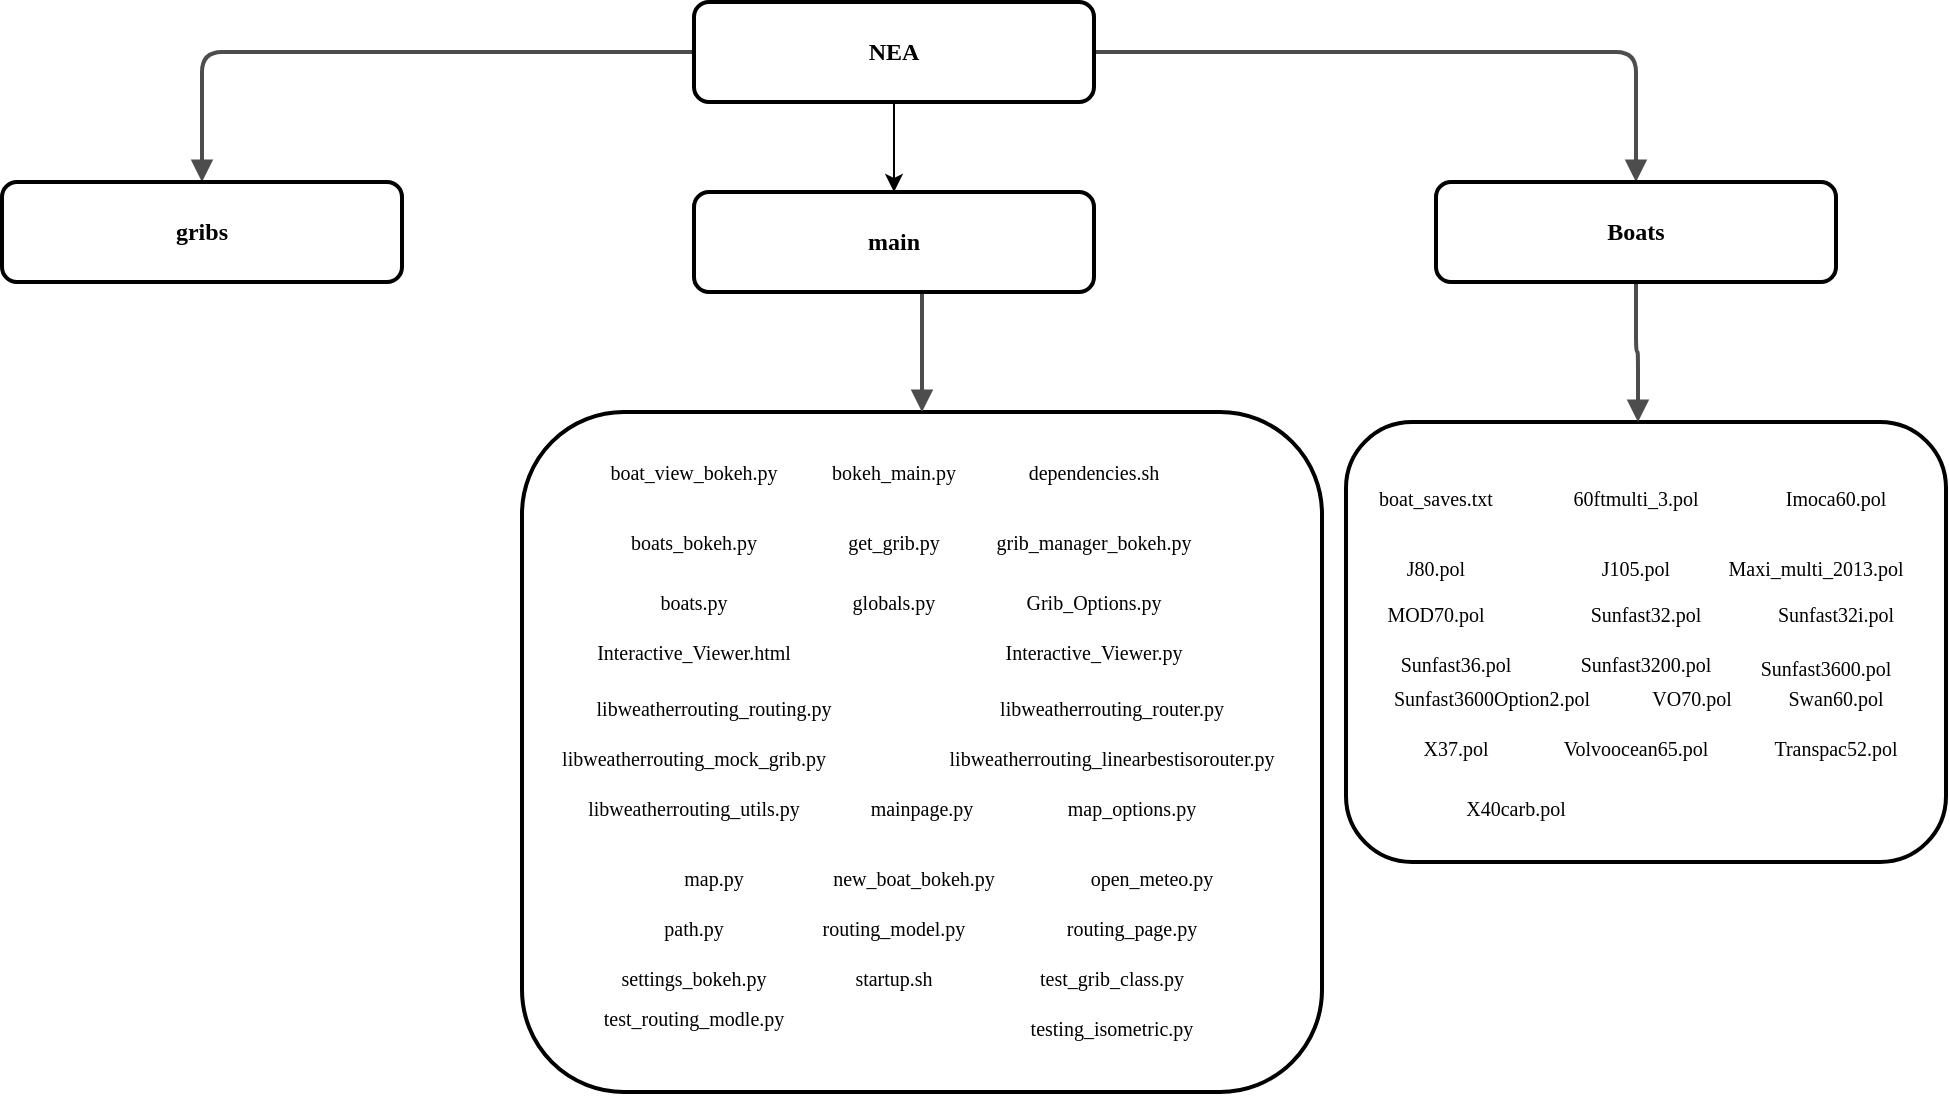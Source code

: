 <mxfile version="26.0.10">
  <diagram name="Page-1" id="19d8dcba-68ad-dc05-1034-9cf7b2a963f6">
    <mxGraphModel dx="1173" dy="475" grid="1" gridSize="10" guides="1" tooltips="1" connect="1" arrows="1" fold="1" page="1" pageScale="1" pageWidth="1100" pageHeight="850" background="none" math="0" shadow="0">
      <root>
        <mxCell id="0" />
        <mxCell id="1" parent="0" />
        <mxCell id="218ae93e1282097f-19" value="" style="whiteSpace=wrap;html=1;rounded=1;shadow=0;comic=0;strokeWidth=2;fontFamily=Verdana;align=center;fontSize=10;" parent="1" vertex="1">
          <mxGeometry x="790" y="325" width="400" height="340" as="geometry" />
        </mxCell>
        <mxCell id="218ae93e1282097f-29" value="" style="whiteSpace=wrap;html=1;rounded=1;shadow=0;comic=0;strokeWidth=2;fontFamily=Verdana;align=center;fontSize=10;" parent="1" vertex="1">
          <mxGeometry x="1202" y="330" width="300" height="220" as="geometry" />
        </mxCell>
        <mxCell id="218ae93e1282097f-42" value="" style="edgeStyle=orthogonalEdgeStyle;rounded=1;html=1;labelBackgroundColor=none;endArrow=block;endFill=1;strokeColor=#4D4D4D;strokeWidth=2;fontFamily=Verdana;fontSize=12;fontStyle=1" parent="1" source="6257edae8c83ed4a-1" target="6257edae8c83ed4a-12" edge="1">
          <mxGeometry relative="1" as="geometry" />
        </mxCell>
        <mxCell id="218ae93e1282097f-44" value="" style="edgeStyle=orthogonalEdgeStyle;rounded=1;html=1;labelBackgroundColor=none;endArrow=block;endFill=1;strokeColor=#4D4D4D;strokeWidth=2;fontFamily=Verdana;fontSize=12;fontStyle=1" parent="1" source="6257edae8c83ed4a-1" target="218ae93e1282097f-2" edge="1">
          <mxGeometry relative="1" as="geometry" />
        </mxCell>
        <mxCell id="218ae93e1282097f-45" value="" style="edgeStyle=elbowEdgeStyle;rounded=1;html=1;labelBackgroundColor=none;endArrow=block;endFill=1;strokeColor=#4D4D4D;strokeWidth=2;fontFamily=Verdana;fontSize=12;fontStyle=1;entryX=0.5;entryY=0;entryDx=0;entryDy=0;" parent="1" source="6257edae8c83ed4a-9" target="218ae93e1282097f-19" edge="1">
          <mxGeometry relative="1" as="geometry">
            <mxPoint x="975" y="335" as="targetPoint" />
          </mxGeometry>
        </mxCell>
        <mxCell id="218ae93e1282097f-48" value="" style="edgeStyle=orthogonalEdgeStyle;rounded=1;html=1;labelBackgroundColor=none;endArrow=block;endFill=1;strokeColor=#4D4D4D;strokeWidth=2;fontFamily=Verdana;fontSize=12;fontStyle=1" parent="1" source="218ae93e1282097f-2" target="218ae93e1282097f-29" edge="1">
          <mxGeometry relative="1" as="geometry">
            <mxPoint x="1347" y="330" as="targetPoint" />
            <Array as="points">
              <mxPoint x="1347" y="295" />
              <mxPoint x="1348" y="295" />
            </Array>
          </mxGeometry>
        </mxCell>
        <mxCell id="218ae93e1282097f-61" value="boat_view_bokeh.py" style="text;html=1;strokeColor=none;fillColor=none;align=center;verticalAlign=middle;whiteSpace=wrap;rounded=1;shadow=0;comic=0;fontFamily=Verdana;fontSize=10;" parent="1" vertex="1">
          <mxGeometry x="831" y="342.5" width="90" height="25" as="geometry" />
        </mxCell>
        <mxCell id="218ae93e1282097f-62" value="bokeh_main.py" style="text;html=1;strokeColor=none;fillColor=none;align=center;verticalAlign=middle;whiteSpace=wrap;rounded=1;shadow=0;comic=0;fontFamily=Verdana;fontSize=10;" parent="1" vertex="1">
          <mxGeometry x="931" y="342.5" width="90" height="25" as="geometry" />
        </mxCell>
        <mxCell id="218ae93e1282097f-63" value="dependencies.sh" style="text;html=1;strokeColor=none;fillColor=none;align=center;verticalAlign=middle;whiteSpace=wrap;rounded=1;shadow=0;comic=0;fontFamily=Verdana;fontSize=10;" parent="1" vertex="1">
          <mxGeometry x="1031" y="342.5" width="90" height="25" as="geometry" />
        </mxCell>
        <mxCell id="218ae93e1282097f-64" value="boats_bokeh.py" style="text;html=1;strokeColor=none;fillColor=none;align=center;verticalAlign=middle;whiteSpace=wrap;rounded=1;shadow=0;comic=0;fontFamily=Verdana;fontSize=10;" parent="1" vertex="1">
          <mxGeometry x="831" y="377.5" width="90" height="25" as="geometry" />
        </mxCell>
        <mxCell id="218ae93e1282097f-65" value="get_grib.py" style="text;html=1;strokeColor=none;fillColor=none;align=center;verticalAlign=middle;whiteSpace=wrap;rounded=1;shadow=0;comic=0;fontFamily=Verdana;fontSize=10;" parent="1" vertex="1">
          <mxGeometry x="931" y="377.5" width="90" height="25" as="geometry" />
        </mxCell>
        <mxCell id="218ae93e1282097f-66" value="grib_manager_bokeh.py" style="text;html=1;strokeColor=none;fillColor=none;align=center;verticalAlign=middle;whiteSpace=wrap;rounded=1;shadow=0;comic=0;fontFamily=Verdana;fontSize=10;" parent="1" vertex="1">
          <mxGeometry x="1031" y="377.5" width="90" height="25" as="geometry" />
        </mxCell>
        <mxCell id="6257edae8c83ed4a-9" value="main" style="whiteSpace=wrap;html=1;rounded=1;shadow=0;comic=0;strokeWidth=2;fontFamily=Verdana;align=center;fontSize=12;fontStyle=1" parent="1" vertex="1">
          <mxGeometry x="876" y="215" width="200" height="50" as="geometry" />
        </mxCell>
        <mxCell id="6257edae8c83ed4a-12" value="gribs" style="whiteSpace=wrap;html=1;rounded=1;shadow=0;comic=0;strokeWidth=2;fontFamily=Verdana;align=center;fontSize=12;fontStyle=1" parent="1" vertex="1">
          <mxGeometry x="530" y="210" width="200" height="50" as="geometry" />
        </mxCell>
        <mxCell id="jTmxVJYuNMx-6TRiUGwE-62" style="edgeStyle=orthogonalEdgeStyle;rounded=0;orthogonalLoop=1;jettySize=auto;html=1;" edge="1" parent="1" source="6257edae8c83ed4a-1" target="6257edae8c83ed4a-9">
          <mxGeometry relative="1" as="geometry" />
        </mxCell>
        <mxCell id="6257edae8c83ed4a-1" value="NEA" style="whiteSpace=wrap;html=1;rounded=1;shadow=0;comic=0;strokeWidth=2;fontFamily=Verdana;align=center;fontSize=12;fontStyle=1" parent="1" vertex="1">
          <mxGeometry x="876" y="120" width="200" height="50" as="geometry" />
        </mxCell>
        <mxCell id="218ae93e1282097f-2" value="Boats" style="whiteSpace=wrap;html=1;rounded=1;shadow=0;comic=0;strokeWidth=2;fontFamily=Verdana;align=center;fontSize=12;fontStyle=1" parent="1" vertex="1">
          <mxGeometry x="1247" y="210" width="200" height="50" as="geometry" />
        </mxCell>
        <mxCell id="jTmxVJYuNMx-6TRiUGwE-7" value="boats.py" style="text;html=1;strokeColor=none;fillColor=none;align=center;verticalAlign=middle;whiteSpace=wrap;rounded=1;shadow=0;comic=0;fontFamily=Verdana;fontSize=10;" vertex="1" parent="1">
          <mxGeometry x="831" y="407.5" width="90" height="25" as="geometry" />
        </mxCell>
        <mxCell id="jTmxVJYuNMx-6TRiUGwE-8" value="globals.py" style="text;html=1;strokeColor=none;fillColor=none;align=center;verticalAlign=middle;whiteSpace=wrap;rounded=1;shadow=0;comic=0;fontFamily=Verdana;fontSize=10;" vertex="1" parent="1">
          <mxGeometry x="931" y="407.5" width="90" height="25" as="geometry" />
        </mxCell>
        <mxCell id="jTmxVJYuNMx-6TRiUGwE-9" value="Grib_Options.py" style="text;html=1;strokeColor=none;fillColor=none;align=center;verticalAlign=middle;whiteSpace=wrap;rounded=1;shadow=0;comic=0;fontFamily=Verdana;fontSize=10;" vertex="1" parent="1">
          <mxGeometry x="1031" y="407.5" width="90" height="25" as="geometry" />
        </mxCell>
        <mxCell id="jTmxVJYuNMx-6TRiUGwE-10" value="Interactive_Viewer.html" style="text;html=1;strokeColor=none;fillColor=none;align=center;verticalAlign=middle;whiteSpace=wrap;rounded=1;shadow=0;comic=0;fontFamily=Verdana;fontSize=10;" vertex="1" parent="1">
          <mxGeometry x="831" y="432.5" width="90" height="25" as="geometry" />
        </mxCell>
        <mxCell id="jTmxVJYuNMx-6TRiUGwE-11" value="Interactive_Viewer.py" style="text;html=1;strokeColor=none;fillColor=none;align=center;verticalAlign=middle;whiteSpace=wrap;rounded=1;shadow=0;comic=0;fontFamily=Verdana;fontSize=10;" vertex="1" parent="1">
          <mxGeometry x="1031" y="432.5" width="90" height="25" as="geometry" />
        </mxCell>
        <mxCell id="jTmxVJYuNMx-6TRiUGwE-12" value="libweatherrouting_router.py" style="text;html=1;strokeColor=none;fillColor=none;align=center;verticalAlign=middle;whiteSpace=wrap;rounded=1;shadow=0;comic=0;fontFamily=Verdana;fontSize=10;" vertex="1" parent="1">
          <mxGeometry x="1040" y="460" width="90" height="25" as="geometry" />
        </mxCell>
        <mxCell id="jTmxVJYuNMx-6TRiUGwE-13" value="libweatherrouting_routing.py" style="text;html=1;strokeColor=none;fillColor=none;align=center;verticalAlign=middle;whiteSpace=wrap;rounded=1;shadow=0;comic=0;fontFamily=Verdana;fontSize=10;" vertex="1" parent="1">
          <mxGeometry x="841" y="460" width="90" height="25" as="geometry" />
        </mxCell>
        <mxCell id="jTmxVJYuNMx-6TRiUGwE-14" value="libweatherrouting_mock_grib.py" style="text;html=1;strokeColor=none;fillColor=none;align=center;verticalAlign=middle;whiteSpace=wrap;rounded=1;shadow=0;comic=0;fontFamily=Verdana;fontSize=10;" vertex="1" parent="1">
          <mxGeometry x="831" y="485" width="90" height="25" as="geometry" />
        </mxCell>
        <mxCell id="jTmxVJYuNMx-6TRiUGwE-15" value="libweatherrouting_linearbestisorouter.py" style="text;html=1;strokeColor=none;fillColor=none;align=center;verticalAlign=middle;whiteSpace=wrap;rounded=1;shadow=0;comic=0;fontFamily=Verdana;fontSize=10;" vertex="1" parent="1">
          <mxGeometry x="1040" y="485" width="90" height="25" as="geometry" />
        </mxCell>
        <mxCell id="jTmxVJYuNMx-6TRiUGwE-17" value="libweatherrouting_utils.py" style="text;html=1;strokeColor=none;fillColor=none;align=center;verticalAlign=middle;whiteSpace=wrap;rounded=1;shadow=0;comic=0;fontFamily=Verdana;fontSize=10;" vertex="1" parent="1">
          <mxGeometry x="831" y="510" width="90" height="25" as="geometry" />
        </mxCell>
        <mxCell id="jTmxVJYuNMx-6TRiUGwE-18" value="mainpage.py" style="text;html=1;strokeColor=none;fillColor=none;align=center;verticalAlign=middle;whiteSpace=wrap;rounded=1;shadow=0;comic=0;fontFamily=Verdana;fontSize=10;" vertex="1" parent="1">
          <mxGeometry x="945" y="510" width="90" height="25" as="geometry" />
        </mxCell>
        <mxCell id="jTmxVJYuNMx-6TRiUGwE-19" value="map_options.py" style="text;html=1;strokeColor=none;fillColor=none;align=center;verticalAlign=middle;whiteSpace=wrap;rounded=1;shadow=0;comic=0;fontFamily=Verdana;fontSize=10;" vertex="1" parent="1">
          <mxGeometry x="1050" y="510" width="90" height="25" as="geometry" />
        </mxCell>
        <mxCell id="jTmxVJYuNMx-6TRiUGwE-25" value="map.py" style="text;html=1;strokeColor=none;fillColor=none;align=center;verticalAlign=middle;whiteSpace=wrap;rounded=1;shadow=0;comic=0;fontFamily=Verdana;fontSize=10;" vertex="1" parent="1">
          <mxGeometry x="841" y="545" width="90" height="25" as="geometry" />
        </mxCell>
        <mxCell id="jTmxVJYuNMx-6TRiUGwE-26" value="new_boat_bokeh.py" style="text;html=1;strokeColor=none;fillColor=none;align=center;verticalAlign=middle;whiteSpace=wrap;rounded=1;shadow=0;comic=0;fontFamily=Verdana;fontSize=10;" vertex="1" parent="1">
          <mxGeometry x="941" y="545" width="90" height="25" as="geometry" />
        </mxCell>
        <mxCell id="jTmxVJYuNMx-6TRiUGwE-27" value="open_meteo.py" style="text;html=1;strokeColor=none;fillColor=none;align=center;verticalAlign=middle;whiteSpace=wrap;rounded=1;shadow=0;comic=0;fontFamily=Verdana;fontSize=10;" vertex="1" parent="1">
          <mxGeometry x="1060" y="545" width="90" height="25" as="geometry" />
        </mxCell>
        <mxCell id="jTmxVJYuNMx-6TRiUGwE-28" value="path.py" style="text;html=1;strokeColor=none;fillColor=none;align=center;verticalAlign=middle;whiteSpace=wrap;rounded=1;shadow=0;comic=0;fontFamily=Verdana;fontSize=10;" vertex="1" parent="1">
          <mxGeometry x="831" y="570" width="90" height="25" as="geometry" />
        </mxCell>
        <mxCell id="jTmxVJYuNMx-6TRiUGwE-29" value="routing_model.py" style="text;html=1;strokeColor=none;fillColor=none;align=center;verticalAlign=middle;whiteSpace=wrap;rounded=1;shadow=0;comic=0;fontFamily=Verdana;fontSize=10;" vertex="1" parent="1">
          <mxGeometry x="931" y="570" width="90" height="25" as="geometry" />
        </mxCell>
        <mxCell id="jTmxVJYuNMx-6TRiUGwE-30" value="routing_page.py" style="text;html=1;strokeColor=none;fillColor=none;align=center;verticalAlign=middle;whiteSpace=wrap;rounded=1;shadow=0;comic=0;fontFamily=Verdana;fontSize=10;" vertex="1" parent="1">
          <mxGeometry x="1050" y="570" width="90" height="25" as="geometry" />
        </mxCell>
        <mxCell id="jTmxVJYuNMx-6TRiUGwE-31" value="settings_bokeh.py" style="text;html=1;strokeColor=none;fillColor=none;align=center;verticalAlign=middle;whiteSpace=wrap;rounded=1;shadow=0;comic=0;fontFamily=Verdana;fontSize=10;" vertex="1" parent="1">
          <mxGeometry x="831" y="595" width="90" height="25" as="geometry" />
        </mxCell>
        <mxCell id="jTmxVJYuNMx-6TRiUGwE-33" value="startup.sh" style="text;html=1;strokeColor=none;fillColor=none;align=center;verticalAlign=middle;whiteSpace=wrap;rounded=1;shadow=0;comic=0;fontFamily=Verdana;fontSize=10;" vertex="1" parent="1">
          <mxGeometry x="931" y="595" width="90" height="25" as="geometry" />
        </mxCell>
        <mxCell id="jTmxVJYuNMx-6TRiUGwE-34" value="test_grib_class.py" style="text;html=1;strokeColor=none;fillColor=none;align=center;verticalAlign=middle;whiteSpace=wrap;rounded=1;shadow=0;comic=0;fontFamily=Verdana;fontSize=10;" vertex="1" parent="1">
          <mxGeometry x="1040" y="595" width="90" height="25" as="geometry" />
        </mxCell>
        <mxCell id="jTmxVJYuNMx-6TRiUGwE-35" value="test_routing_modle.py" style="text;html=1;strokeColor=none;fillColor=none;align=center;verticalAlign=middle;whiteSpace=wrap;rounded=1;shadow=0;comic=0;fontFamily=Verdana;fontSize=10;" vertex="1" parent="1">
          <mxGeometry x="831" y="615" width="90" height="25" as="geometry" />
        </mxCell>
        <mxCell id="jTmxVJYuNMx-6TRiUGwE-36" value="testing_isometric.py" style="text;html=1;strokeColor=none;fillColor=none;align=center;verticalAlign=middle;whiteSpace=wrap;rounded=1;shadow=0;comic=0;fontFamily=Verdana;fontSize=10;" vertex="1" parent="1">
          <mxGeometry x="1040" y="620" width="90" height="25" as="geometry" />
        </mxCell>
        <mxCell id="jTmxVJYuNMx-6TRiUGwE-38" value="boat_saves.txt" style="text;html=1;strokeColor=none;fillColor=none;align=center;verticalAlign=middle;whiteSpace=wrap;rounded=1;shadow=0;comic=0;fontFamily=Verdana;fontSize=10;" vertex="1" parent="1">
          <mxGeometry x="1202" y="355" width="90" height="25" as="geometry" />
        </mxCell>
        <mxCell id="jTmxVJYuNMx-6TRiUGwE-39" value="60ftmulti_3.pol" style="text;html=1;strokeColor=none;fillColor=none;align=center;verticalAlign=middle;whiteSpace=wrap;rounded=1;shadow=0;comic=0;fontFamily=Verdana;fontSize=10;" vertex="1" parent="1">
          <mxGeometry x="1302" y="355" width="90" height="25" as="geometry" />
        </mxCell>
        <mxCell id="jTmxVJYuNMx-6TRiUGwE-40" value="Imoca60.pol" style="text;html=1;strokeColor=none;fillColor=none;align=center;verticalAlign=middle;whiteSpace=wrap;rounded=1;shadow=0;comic=0;fontFamily=Verdana;fontSize=10;" vertex="1" parent="1">
          <mxGeometry x="1402" y="355" width="90" height="25" as="geometry" />
        </mxCell>
        <mxCell id="jTmxVJYuNMx-6TRiUGwE-41" value="J80.pol" style="text;html=1;strokeColor=none;fillColor=none;align=center;verticalAlign=middle;whiteSpace=wrap;rounded=1;shadow=0;comic=0;fontFamily=Verdana;fontSize=10;" vertex="1" parent="1">
          <mxGeometry x="1202" y="390" width="90" height="25" as="geometry" />
        </mxCell>
        <mxCell id="jTmxVJYuNMx-6TRiUGwE-42" value="J105.pol" style="text;html=1;strokeColor=none;fillColor=none;align=center;verticalAlign=middle;whiteSpace=wrap;rounded=1;shadow=0;comic=0;fontFamily=Verdana;fontSize=10;" vertex="1" parent="1">
          <mxGeometry x="1302" y="390" width="90" height="25" as="geometry" />
        </mxCell>
        <mxCell id="jTmxVJYuNMx-6TRiUGwE-43" value="Maxi_multi_2013.pol" style="text;html=1;strokeColor=none;fillColor=none;align=center;verticalAlign=middle;whiteSpace=wrap;rounded=1;shadow=0;comic=0;fontFamily=Verdana;fontSize=10;" vertex="1" parent="1">
          <mxGeometry x="1392" y="390" width="90" height="25" as="geometry" />
        </mxCell>
        <mxCell id="jTmxVJYuNMx-6TRiUGwE-44" value="MOD70.pol" style="text;html=1;strokeColor=none;fillColor=none;align=center;verticalAlign=middle;whiteSpace=wrap;rounded=1;shadow=0;comic=0;fontFamily=Verdana;fontSize=10;" vertex="1" parent="1">
          <mxGeometry x="1202" y="413" width="90" height="25" as="geometry" />
        </mxCell>
        <mxCell id="jTmxVJYuNMx-6TRiUGwE-45" value="Sunfast36.pol" style="text;html=1;strokeColor=none;fillColor=none;align=center;verticalAlign=middle;whiteSpace=wrap;rounded=1;shadow=0;comic=0;fontFamily=Verdana;fontSize=10;" vertex="1" parent="1">
          <mxGeometry x="1212" y="438" width="90" height="25" as="geometry" />
        </mxCell>
        <mxCell id="jTmxVJYuNMx-6TRiUGwE-46" value="Sunfast32i.pol" style="text;html=1;strokeColor=none;fillColor=none;align=center;verticalAlign=middle;whiteSpace=wrap;rounded=1;shadow=0;comic=0;fontFamily=Verdana;fontSize=10;" vertex="1" parent="1">
          <mxGeometry x="1402" y="413" width="90" height="25" as="geometry" />
        </mxCell>
        <mxCell id="jTmxVJYuNMx-6TRiUGwE-47" value="Sunfast32.pol" style="text;html=1;strokeColor=none;fillColor=none;align=center;verticalAlign=middle;whiteSpace=wrap;rounded=1;shadow=0;comic=0;fontFamily=Verdana;fontSize=10;" vertex="1" parent="1">
          <mxGeometry x="1307" y="413" width="90" height="25" as="geometry" />
        </mxCell>
        <mxCell id="jTmxVJYuNMx-6TRiUGwE-49" value="X37&lt;span style=&quot;color: rgba(0, 0, 0, 0); font-family: monospace; font-size: 0px; text-align: start; text-wrap-mode: nowrap;&quot;&gt;%3CmxGraphModel%3E%3Croot%3E%3CmxCell%20id%3D%220%22%2F%3E%3CmxCell%20id%3D%221%22%20parent%3D%220%22%2F%3E%3CmxCell%20id%3D%222%22%20value%3D%22MOD70.pol%22%20style%3D%22text%3Bhtml%3D1%3BstrokeColor%3Dnone%3BfillColor%3Dnone%3Balign%3Dcenter%3BverticalAlign%3Dmiddle%3BwhiteSpace%3Dwrap%3Brounded%3D1%3Bshadow%3D0%3Bcomic%3D0%3BfontFamily%3DVerdana%3BfontSize%3D10%3B%22%20vertex%3D%221%22%20parent%3D%221%22%3E%3CmxGeometry%20x%3D%221212%22%20y%3D%22480%22%20width%3D%2290%22%20height%3D%2225%22%20as%3D%22geometry%22%2F%3E%3C%2FmxCell%3E%3C%2Froot%3E%3C%2FmxGraphModel%3E&lt;/span&gt;.pol" style="text;html=1;strokeColor=none;fillColor=none;align=center;verticalAlign=middle;whiteSpace=wrap;rounded=1;shadow=0;comic=0;fontFamily=Verdana;fontSize=10;" vertex="1" parent="1">
          <mxGeometry x="1212" y="480" width="90" height="25" as="geometry" />
        </mxCell>
        <mxCell id="jTmxVJYuNMx-6TRiUGwE-50" value="Sunfast3200.pol" style="text;html=1;strokeColor=none;fillColor=none;align=center;verticalAlign=middle;whiteSpace=wrap;rounded=1;shadow=0;comic=0;fontFamily=Verdana;fontSize=10;" vertex="1" parent="1">
          <mxGeometry x="1307" y="438" width="90" height="25" as="geometry" />
        </mxCell>
        <mxCell id="jTmxVJYuNMx-6TRiUGwE-51" value="Swan60.pol" style="text;html=1;strokeColor=none;fillColor=none;align=center;verticalAlign=middle;whiteSpace=wrap;rounded=1;shadow=0;comic=0;fontFamily=Verdana;fontSize=10;" vertex="1" parent="1">
          <mxGeometry x="1402" y="455" width="90" height="25" as="geometry" />
        </mxCell>
        <mxCell id="jTmxVJYuNMx-6TRiUGwE-52" value="VO70.pol" style="text;html=1;strokeColor=none;fillColor=none;align=center;verticalAlign=middle;whiteSpace=wrap;rounded=1;shadow=0;comic=0;fontFamily=Verdana;fontSize=10;" vertex="1" parent="1">
          <mxGeometry x="1330" y="455" width="90" height="25" as="geometry" />
        </mxCell>
        <mxCell id="jTmxVJYuNMx-6TRiUGwE-53" value="Sunfast3600Option2.pol" style="text;html=1;strokeColor=none;fillColor=none;align=center;verticalAlign=middle;whiteSpace=wrap;rounded=1;shadow=0;comic=0;fontFamily=Verdana;fontSize=10;" vertex="1" parent="1">
          <mxGeometry x="1230" y="455" width="90" height="25" as="geometry" />
        </mxCell>
        <mxCell id="jTmxVJYuNMx-6TRiUGwE-54" value="Sunfast3600.pol" style="text;html=1;strokeColor=none;fillColor=none;align=center;verticalAlign=middle;whiteSpace=wrap;rounded=1;shadow=0;comic=0;fontFamily=Verdana;fontSize=10;" vertex="1" parent="1">
          <mxGeometry x="1397" y="440" width="90" height="25" as="geometry" />
        </mxCell>
        <mxCell id="jTmxVJYuNMx-6TRiUGwE-57" value="Volvoocean65.pol" style="text;html=1;strokeColor=none;fillColor=none;align=center;verticalAlign=middle;whiteSpace=wrap;rounded=1;shadow=0;comic=0;fontFamily=Verdana;fontSize=10;" vertex="1" parent="1">
          <mxGeometry x="1302" y="480" width="90" height="25" as="geometry" />
        </mxCell>
        <mxCell id="jTmxVJYuNMx-6TRiUGwE-58" value="Transpac52.pol" style="text;html=1;strokeColor=none;fillColor=none;align=center;verticalAlign=middle;whiteSpace=wrap;rounded=1;shadow=0;comic=0;fontFamily=Verdana;fontSize=10;" vertex="1" parent="1">
          <mxGeometry x="1402" y="480" width="90" height="25" as="geometry" />
        </mxCell>
        <mxCell id="jTmxVJYuNMx-6TRiUGwE-59" value="X40carb.pol" style="text;html=1;strokeColor=none;fillColor=none;align=center;verticalAlign=middle;whiteSpace=wrap;rounded=1;shadow=0;comic=0;fontFamily=Verdana;fontSize=10;" vertex="1" parent="1">
          <mxGeometry x="1242" y="510" width="90" height="25" as="geometry" />
        </mxCell>
      </root>
    </mxGraphModel>
  </diagram>
</mxfile>
